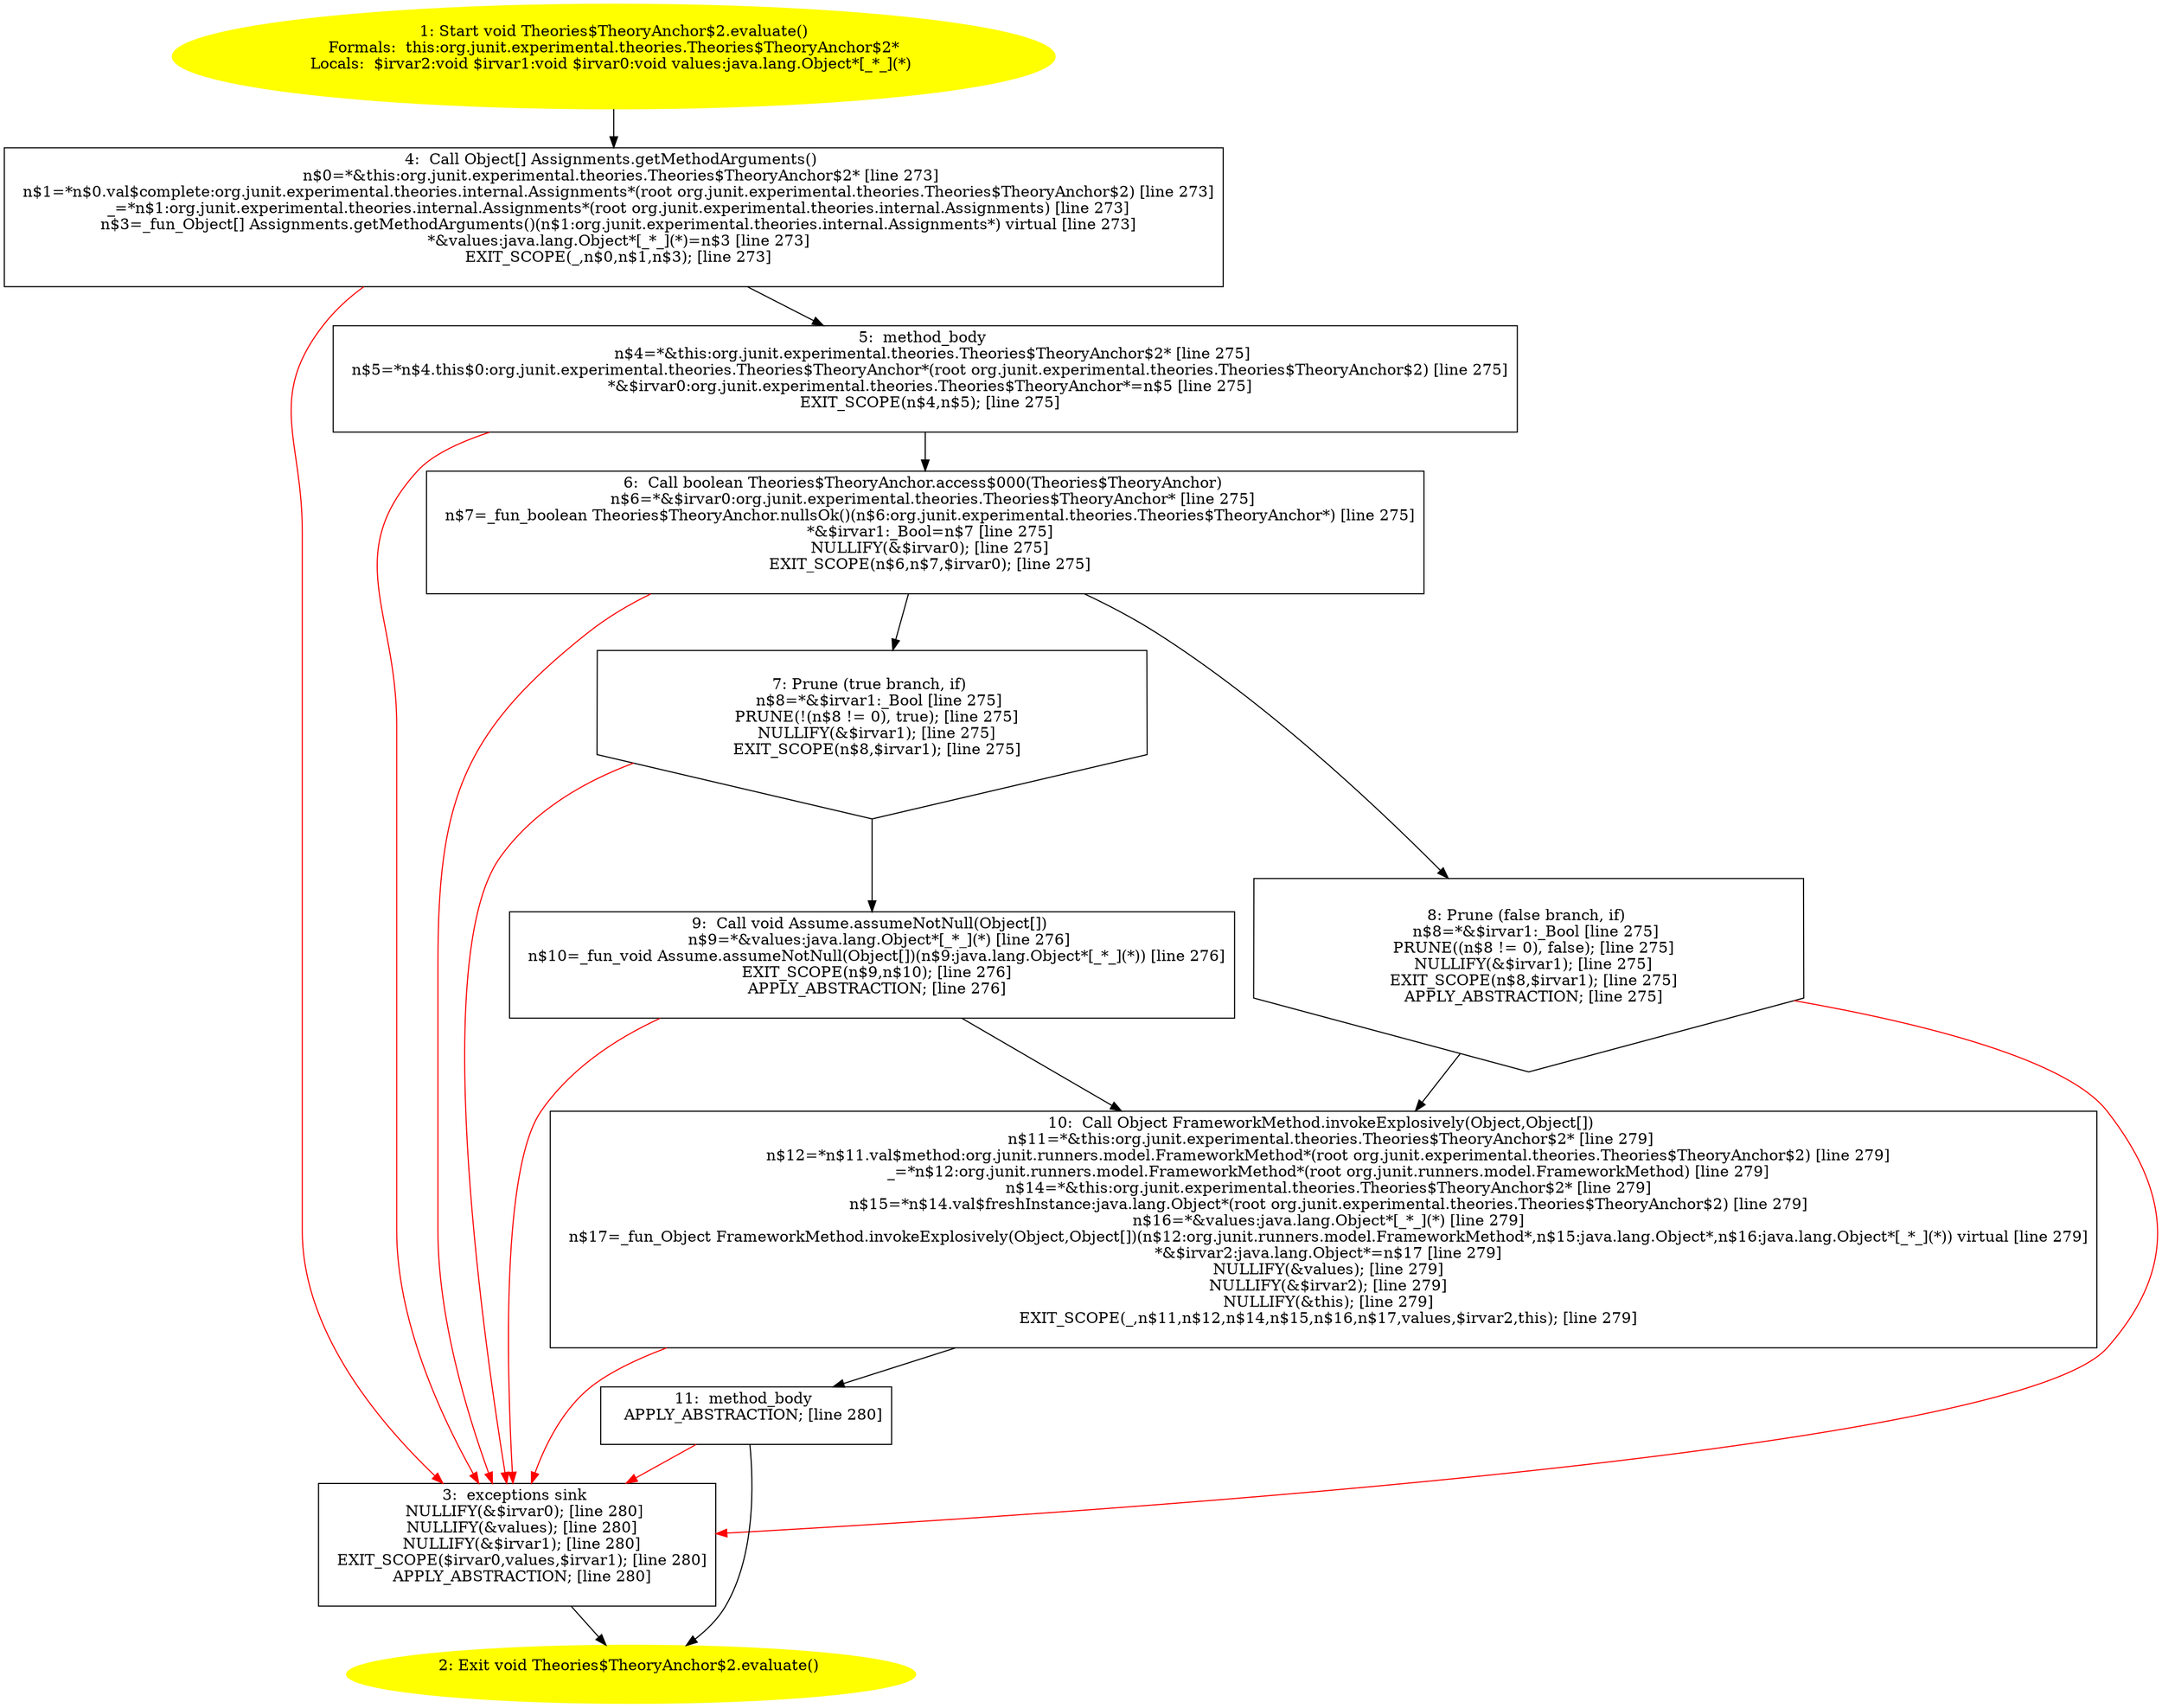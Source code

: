 /* @generated */
digraph cfg {
"org.junit.experimental.theories.Theories$TheoryAnchor$2.evaluate():void.d211b4a00566b46185fe797b62964943_1" [label="1: Start void Theories$TheoryAnchor$2.evaluate()\nFormals:  this:org.junit.experimental.theories.Theories$TheoryAnchor$2*\nLocals:  $irvar2:void $irvar1:void $irvar0:void values:java.lang.Object*[_*_](*) \n  " color=yellow style=filled]
	

	 "org.junit.experimental.theories.Theories$TheoryAnchor$2.evaluate():void.d211b4a00566b46185fe797b62964943_1" -> "org.junit.experimental.theories.Theories$TheoryAnchor$2.evaluate():void.d211b4a00566b46185fe797b62964943_4" ;
"org.junit.experimental.theories.Theories$TheoryAnchor$2.evaluate():void.d211b4a00566b46185fe797b62964943_2" [label="2: Exit void Theories$TheoryAnchor$2.evaluate() \n  " color=yellow style=filled]
	

"org.junit.experimental.theories.Theories$TheoryAnchor$2.evaluate():void.d211b4a00566b46185fe797b62964943_3" [label="3:  exceptions sink \n   NULLIFY(&$irvar0); [line 280]\n  NULLIFY(&values); [line 280]\n  NULLIFY(&$irvar1); [line 280]\n  EXIT_SCOPE($irvar0,values,$irvar1); [line 280]\n  APPLY_ABSTRACTION; [line 280]\n " shape="box"]
	

	 "org.junit.experimental.theories.Theories$TheoryAnchor$2.evaluate():void.d211b4a00566b46185fe797b62964943_3" -> "org.junit.experimental.theories.Theories$TheoryAnchor$2.evaluate():void.d211b4a00566b46185fe797b62964943_2" ;
"org.junit.experimental.theories.Theories$TheoryAnchor$2.evaluate():void.d211b4a00566b46185fe797b62964943_4" [label="4:  Call Object[] Assignments.getMethodArguments() \n   n$0=*&this:org.junit.experimental.theories.Theories$TheoryAnchor$2* [line 273]\n  n$1=*n$0.val$complete:org.junit.experimental.theories.internal.Assignments*(root org.junit.experimental.theories.Theories$TheoryAnchor$2) [line 273]\n  _=*n$1:org.junit.experimental.theories.internal.Assignments*(root org.junit.experimental.theories.internal.Assignments) [line 273]\n  n$3=_fun_Object[] Assignments.getMethodArguments()(n$1:org.junit.experimental.theories.internal.Assignments*) virtual [line 273]\n  *&values:java.lang.Object*[_*_](*)=n$3 [line 273]\n  EXIT_SCOPE(_,n$0,n$1,n$3); [line 273]\n " shape="box"]
	

	 "org.junit.experimental.theories.Theories$TheoryAnchor$2.evaluate():void.d211b4a00566b46185fe797b62964943_4" -> "org.junit.experimental.theories.Theories$TheoryAnchor$2.evaluate():void.d211b4a00566b46185fe797b62964943_5" ;
	 "org.junit.experimental.theories.Theories$TheoryAnchor$2.evaluate():void.d211b4a00566b46185fe797b62964943_4" -> "org.junit.experimental.theories.Theories$TheoryAnchor$2.evaluate():void.d211b4a00566b46185fe797b62964943_3" [color="red" ];
"org.junit.experimental.theories.Theories$TheoryAnchor$2.evaluate():void.d211b4a00566b46185fe797b62964943_5" [label="5:  method_body \n   n$4=*&this:org.junit.experimental.theories.Theories$TheoryAnchor$2* [line 275]\n  n$5=*n$4.this$0:org.junit.experimental.theories.Theories$TheoryAnchor*(root org.junit.experimental.theories.Theories$TheoryAnchor$2) [line 275]\n  *&$irvar0:org.junit.experimental.theories.Theories$TheoryAnchor*=n$5 [line 275]\n  EXIT_SCOPE(n$4,n$5); [line 275]\n " shape="box"]
	

	 "org.junit.experimental.theories.Theories$TheoryAnchor$2.evaluate():void.d211b4a00566b46185fe797b62964943_5" -> "org.junit.experimental.theories.Theories$TheoryAnchor$2.evaluate():void.d211b4a00566b46185fe797b62964943_6" ;
	 "org.junit.experimental.theories.Theories$TheoryAnchor$2.evaluate():void.d211b4a00566b46185fe797b62964943_5" -> "org.junit.experimental.theories.Theories$TheoryAnchor$2.evaluate():void.d211b4a00566b46185fe797b62964943_3" [color="red" ];
"org.junit.experimental.theories.Theories$TheoryAnchor$2.evaluate():void.d211b4a00566b46185fe797b62964943_6" [label="6:  Call boolean Theories$TheoryAnchor.access$000(Theories$TheoryAnchor) \n   n$6=*&$irvar0:org.junit.experimental.theories.Theories$TheoryAnchor* [line 275]\n  n$7=_fun_boolean Theories$TheoryAnchor.nullsOk()(n$6:org.junit.experimental.theories.Theories$TheoryAnchor*) [line 275]\n  *&$irvar1:_Bool=n$7 [line 275]\n  NULLIFY(&$irvar0); [line 275]\n  EXIT_SCOPE(n$6,n$7,$irvar0); [line 275]\n " shape="box"]
	

	 "org.junit.experimental.theories.Theories$TheoryAnchor$2.evaluate():void.d211b4a00566b46185fe797b62964943_6" -> "org.junit.experimental.theories.Theories$TheoryAnchor$2.evaluate():void.d211b4a00566b46185fe797b62964943_7" ;
	 "org.junit.experimental.theories.Theories$TheoryAnchor$2.evaluate():void.d211b4a00566b46185fe797b62964943_6" -> "org.junit.experimental.theories.Theories$TheoryAnchor$2.evaluate():void.d211b4a00566b46185fe797b62964943_8" ;
	 "org.junit.experimental.theories.Theories$TheoryAnchor$2.evaluate():void.d211b4a00566b46185fe797b62964943_6" -> "org.junit.experimental.theories.Theories$TheoryAnchor$2.evaluate():void.d211b4a00566b46185fe797b62964943_3" [color="red" ];
"org.junit.experimental.theories.Theories$TheoryAnchor$2.evaluate():void.d211b4a00566b46185fe797b62964943_7" [label="7: Prune (true branch, if) \n   n$8=*&$irvar1:_Bool [line 275]\n  PRUNE(!(n$8 != 0), true); [line 275]\n  NULLIFY(&$irvar1); [line 275]\n  EXIT_SCOPE(n$8,$irvar1); [line 275]\n " shape="invhouse"]
	

	 "org.junit.experimental.theories.Theories$TheoryAnchor$2.evaluate():void.d211b4a00566b46185fe797b62964943_7" -> "org.junit.experimental.theories.Theories$TheoryAnchor$2.evaluate():void.d211b4a00566b46185fe797b62964943_9" ;
	 "org.junit.experimental.theories.Theories$TheoryAnchor$2.evaluate():void.d211b4a00566b46185fe797b62964943_7" -> "org.junit.experimental.theories.Theories$TheoryAnchor$2.evaluate():void.d211b4a00566b46185fe797b62964943_3" [color="red" ];
"org.junit.experimental.theories.Theories$TheoryAnchor$2.evaluate():void.d211b4a00566b46185fe797b62964943_8" [label="8: Prune (false branch, if) \n   n$8=*&$irvar1:_Bool [line 275]\n  PRUNE((n$8 != 0), false); [line 275]\n  NULLIFY(&$irvar1); [line 275]\n  EXIT_SCOPE(n$8,$irvar1); [line 275]\n  APPLY_ABSTRACTION; [line 275]\n " shape="invhouse"]
	

	 "org.junit.experimental.theories.Theories$TheoryAnchor$2.evaluate():void.d211b4a00566b46185fe797b62964943_8" -> "org.junit.experimental.theories.Theories$TheoryAnchor$2.evaluate():void.d211b4a00566b46185fe797b62964943_10" ;
	 "org.junit.experimental.theories.Theories$TheoryAnchor$2.evaluate():void.d211b4a00566b46185fe797b62964943_8" -> "org.junit.experimental.theories.Theories$TheoryAnchor$2.evaluate():void.d211b4a00566b46185fe797b62964943_3" [color="red" ];
"org.junit.experimental.theories.Theories$TheoryAnchor$2.evaluate():void.d211b4a00566b46185fe797b62964943_9" [label="9:  Call void Assume.assumeNotNull(Object[]) \n   n$9=*&values:java.lang.Object*[_*_](*) [line 276]\n  n$10=_fun_void Assume.assumeNotNull(Object[])(n$9:java.lang.Object*[_*_](*)) [line 276]\n  EXIT_SCOPE(n$9,n$10); [line 276]\n  APPLY_ABSTRACTION; [line 276]\n " shape="box"]
	

	 "org.junit.experimental.theories.Theories$TheoryAnchor$2.evaluate():void.d211b4a00566b46185fe797b62964943_9" -> "org.junit.experimental.theories.Theories$TheoryAnchor$2.evaluate():void.d211b4a00566b46185fe797b62964943_10" ;
	 "org.junit.experimental.theories.Theories$TheoryAnchor$2.evaluate():void.d211b4a00566b46185fe797b62964943_9" -> "org.junit.experimental.theories.Theories$TheoryAnchor$2.evaluate():void.d211b4a00566b46185fe797b62964943_3" [color="red" ];
"org.junit.experimental.theories.Theories$TheoryAnchor$2.evaluate():void.d211b4a00566b46185fe797b62964943_10" [label="10:  Call Object FrameworkMethod.invokeExplosively(Object,Object[]) \n   n$11=*&this:org.junit.experimental.theories.Theories$TheoryAnchor$2* [line 279]\n  n$12=*n$11.val$method:org.junit.runners.model.FrameworkMethod*(root org.junit.experimental.theories.Theories$TheoryAnchor$2) [line 279]\n  _=*n$12:org.junit.runners.model.FrameworkMethod*(root org.junit.runners.model.FrameworkMethod) [line 279]\n  n$14=*&this:org.junit.experimental.theories.Theories$TheoryAnchor$2* [line 279]\n  n$15=*n$14.val$freshInstance:java.lang.Object*(root org.junit.experimental.theories.Theories$TheoryAnchor$2) [line 279]\n  n$16=*&values:java.lang.Object*[_*_](*) [line 279]\n  n$17=_fun_Object FrameworkMethod.invokeExplosively(Object,Object[])(n$12:org.junit.runners.model.FrameworkMethod*,n$15:java.lang.Object*,n$16:java.lang.Object*[_*_](*)) virtual [line 279]\n  *&$irvar2:java.lang.Object*=n$17 [line 279]\n  NULLIFY(&values); [line 279]\n  NULLIFY(&$irvar2); [line 279]\n  NULLIFY(&this); [line 279]\n  EXIT_SCOPE(_,n$11,n$12,n$14,n$15,n$16,n$17,values,$irvar2,this); [line 279]\n " shape="box"]
	

	 "org.junit.experimental.theories.Theories$TheoryAnchor$2.evaluate():void.d211b4a00566b46185fe797b62964943_10" -> "org.junit.experimental.theories.Theories$TheoryAnchor$2.evaluate():void.d211b4a00566b46185fe797b62964943_11" ;
	 "org.junit.experimental.theories.Theories$TheoryAnchor$2.evaluate():void.d211b4a00566b46185fe797b62964943_10" -> "org.junit.experimental.theories.Theories$TheoryAnchor$2.evaluate():void.d211b4a00566b46185fe797b62964943_3" [color="red" ];
"org.junit.experimental.theories.Theories$TheoryAnchor$2.evaluate():void.d211b4a00566b46185fe797b62964943_11" [label="11:  method_body \n   APPLY_ABSTRACTION; [line 280]\n " shape="box"]
	

	 "org.junit.experimental.theories.Theories$TheoryAnchor$2.evaluate():void.d211b4a00566b46185fe797b62964943_11" -> "org.junit.experimental.theories.Theories$TheoryAnchor$2.evaluate():void.d211b4a00566b46185fe797b62964943_2" ;
	 "org.junit.experimental.theories.Theories$TheoryAnchor$2.evaluate():void.d211b4a00566b46185fe797b62964943_11" -> "org.junit.experimental.theories.Theories$TheoryAnchor$2.evaluate():void.d211b4a00566b46185fe797b62964943_3" [color="red" ];
}
